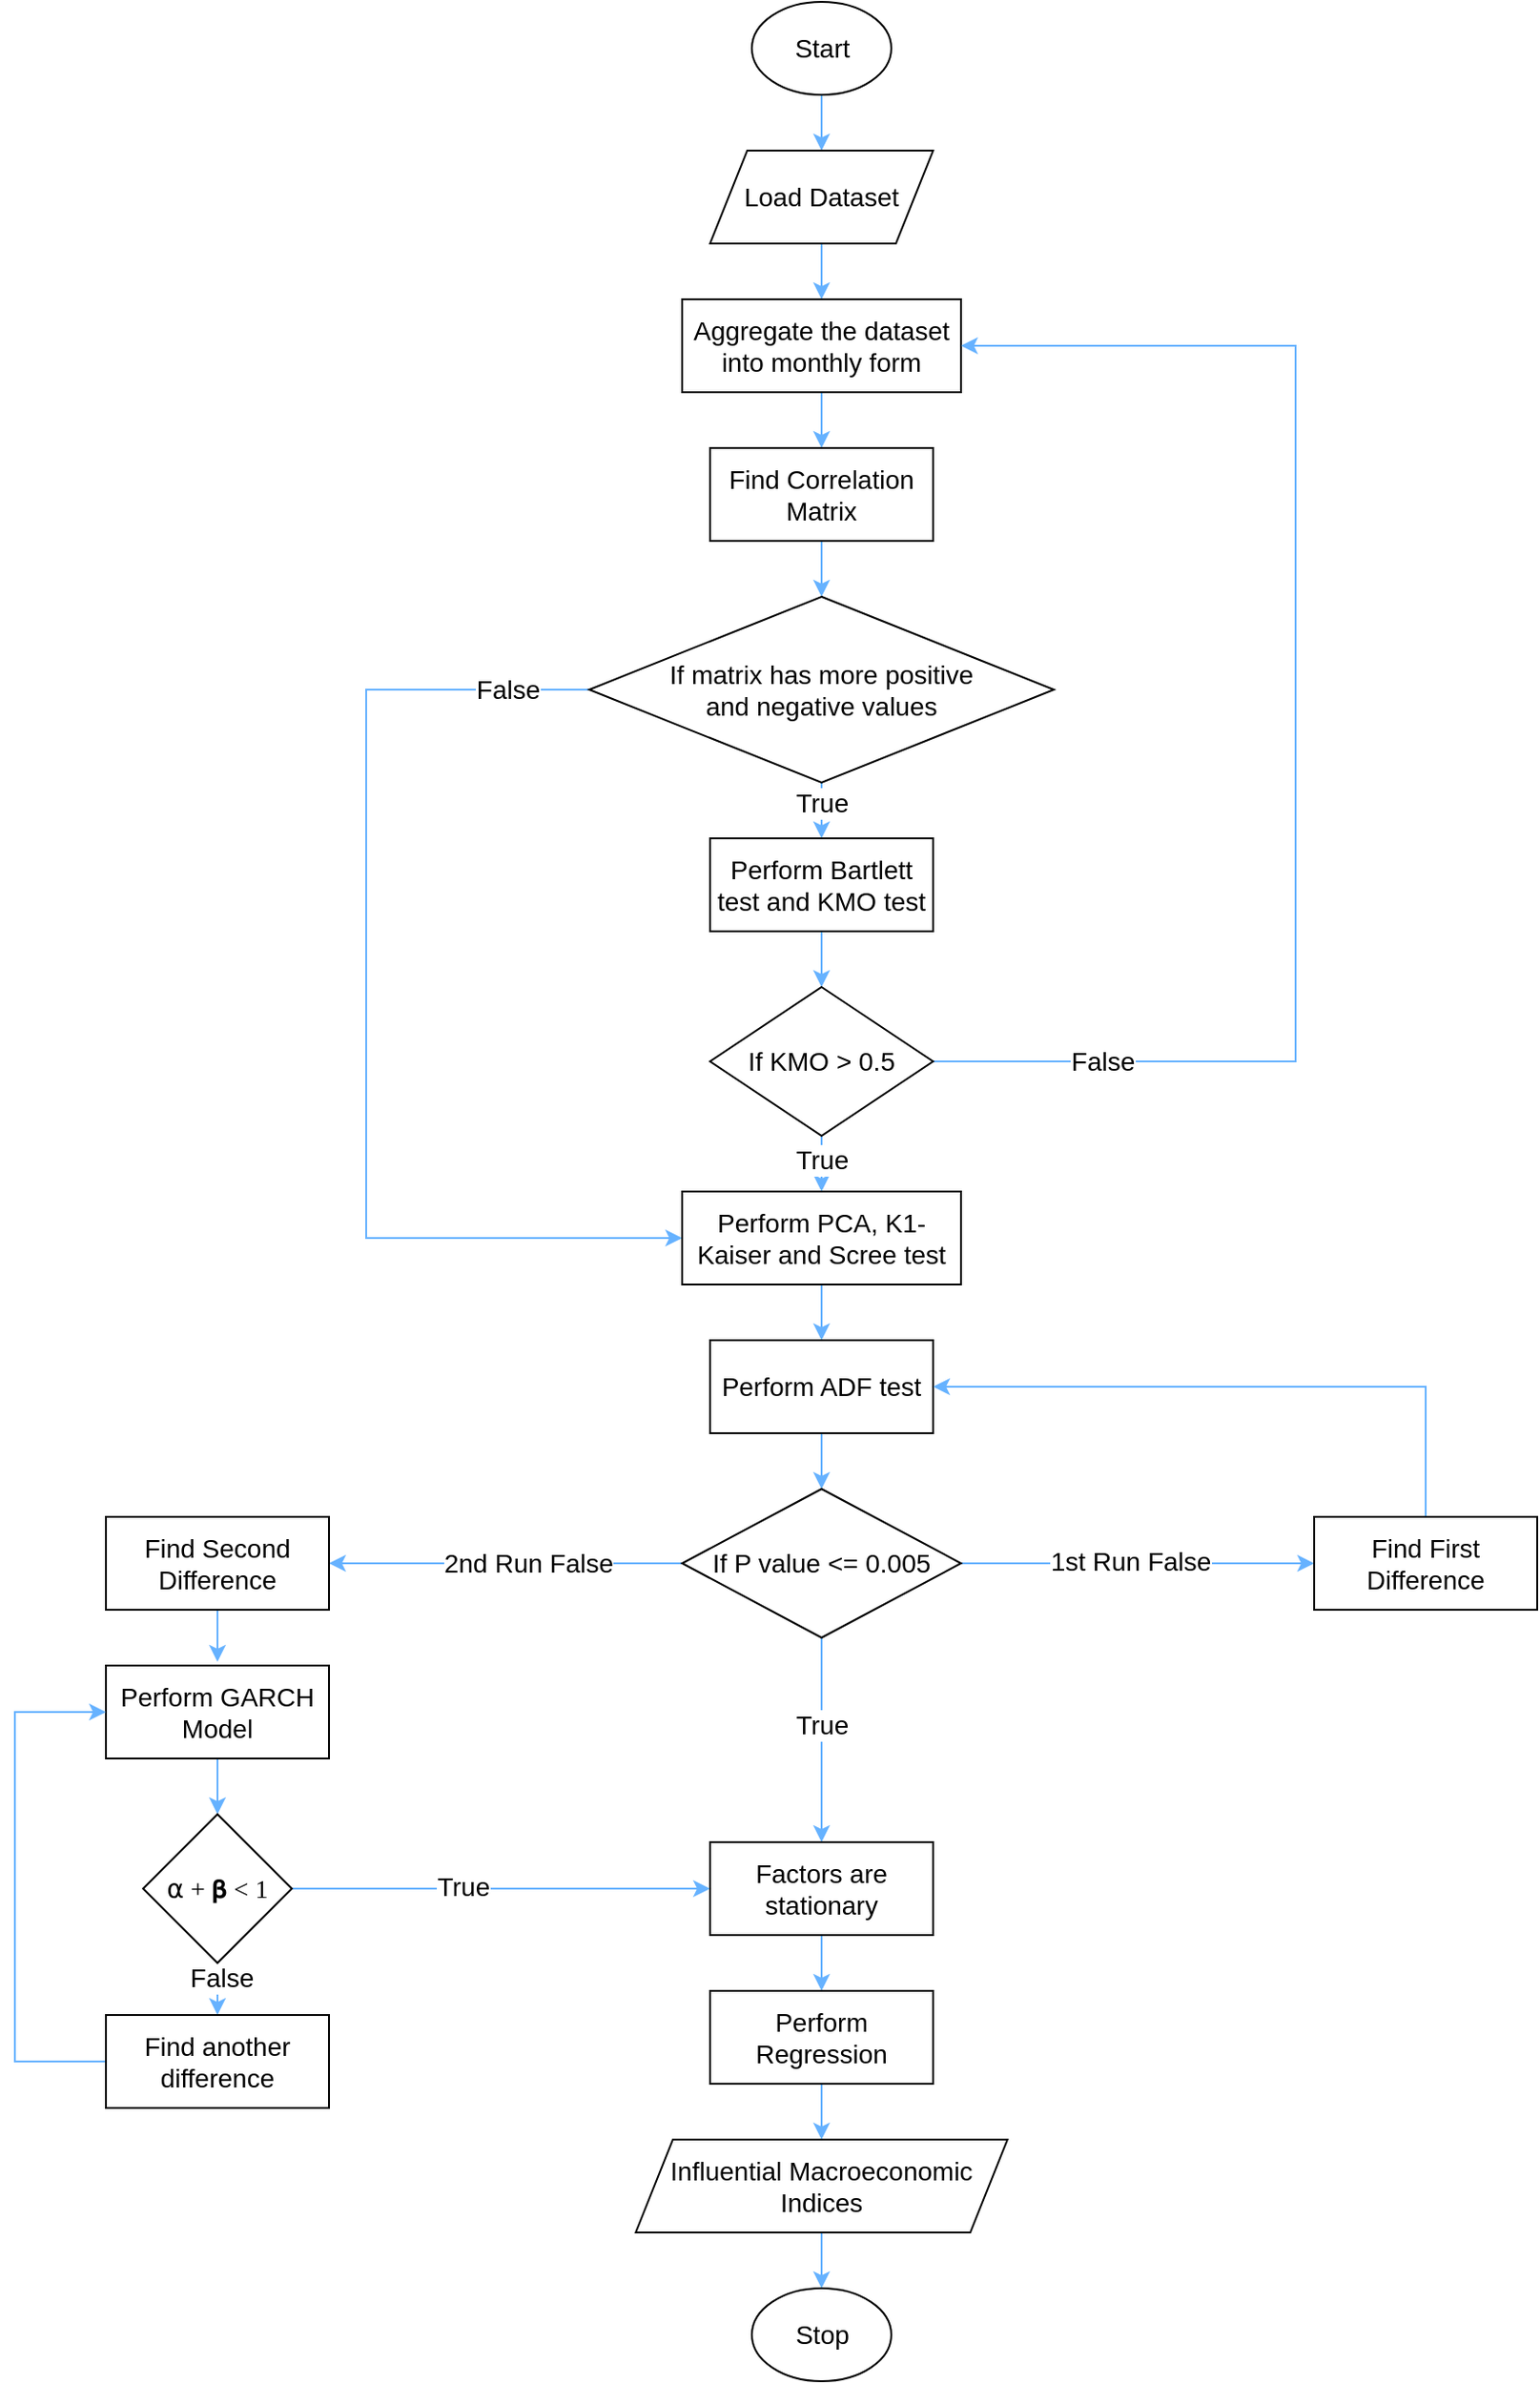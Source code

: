 <mxfile version="20.1.3" type="github"><diagram id="K4SllDyWBe866cMlf7m9" name="Page-1"><mxGraphModel dx="1577" dy="1037" grid="1" gridSize="10" guides="1" tooltips="1" connect="1" arrows="1" fold="1" page="1" pageScale="1" pageWidth="1169" pageHeight="1654" math="0" shadow="0"><root><mxCell id="0"/><mxCell id="1" parent="0"/><mxCell id="gdKUg1x8Pc7YjSa4p0e4-49" style="edgeStyle=orthogonalEdgeStyle;rounded=0;orthogonalLoop=1;jettySize=auto;html=1;entryX=0.5;entryY=0;entryDx=0;entryDy=0;fontSize=14;strokeColor=#66B2FF;" edge="1" parent="1" source="gdKUg1x8Pc7YjSa4p0e4-1" target="gdKUg1x8Pc7YjSa4p0e4-2"><mxGeometry relative="1" as="geometry"/></mxCell><mxCell id="gdKUg1x8Pc7YjSa4p0e4-1" value="Start" style="ellipse;whiteSpace=wrap;html=1;fontSize=14;" vertex="1" parent="1"><mxGeometry x="571.5" y="187" width="75" height="50" as="geometry"/></mxCell><mxCell id="gdKUg1x8Pc7YjSa4p0e4-4" value="" style="edgeStyle=orthogonalEdgeStyle;rounded=0;orthogonalLoop=1;jettySize=auto;html=1;fontSize=14;strokeColor=#66B2FF;" edge="1" parent="1" source="gdKUg1x8Pc7YjSa4p0e4-2" target="gdKUg1x8Pc7YjSa4p0e4-3"><mxGeometry relative="1" as="geometry"/></mxCell><mxCell id="gdKUg1x8Pc7YjSa4p0e4-2" value="Load Dataset" style="shape=parallelogram;perimeter=parallelogramPerimeter;whiteSpace=wrap;html=1;fixedSize=1;fontSize=14;" vertex="1" parent="1"><mxGeometry x="549" y="267" width="120" height="50" as="geometry"/></mxCell><mxCell id="gdKUg1x8Pc7YjSa4p0e4-48" style="edgeStyle=orthogonalEdgeStyle;rounded=0;orthogonalLoop=1;jettySize=auto;html=1;entryX=0.5;entryY=0;entryDx=0;entryDy=0;fontSize=14;strokeColor=#66B2FF;" edge="1" parent="1" source="gdKUg1x8Pc7YjSa4p0e4-3" target="gdKUg1x8Pc7YjSa4p0e4-5"><mxGeometry relative="1" as="geometry"/></mxCell><mxCell id="gdKUg1x8Pc7YjSa4p0e4-3" value="Aggregate the dataset into monthly form" style="rounded=0;whiteSpace=wrap;html=1;fontSize=14;" vertex="1" parent="1"><mxGeometry x="534" y="347" width="150" height="50" as="geometry"/></mxCell><mxCell id="gdKUg1x8Pc7YjSa4p0e4-47" style="edgeStyle=orthogonalEdgeStyle;rounded=0;orthogonalLoop=1;jettySize=auto;html=1;entryX=0.5;entryY=0;entryDx=0;entryDy=0;fontSize=14;strokeColor=#66B2FF;" edge="1" parent="1" source="gdKUg1x8Pc7YjSa4p0e4-5" target="gdKUg1x8Pc7YjSa4p0e4-6"><mxGeometry relative="1" as="geometry"/></mxCell><mxCell id="gdKUg1x8Pc7YjSa4p0e4-5" value="Find Correlation Matrix" style="rounded=0;whiteSpace=wrap;html=1;fontSize=14;" vertex="1" parent="1"><mxGeometry x="549" y="427" width="120" height="50" as="geometry"/></mxCell><mxCell id="gdKUg1x8Pc7YjSa4p0e4-46" style="edgeStyle=orthogonalEdgeStyle;rounded=0;orthogonalLoop=1;jettySize=auto;html=1;entryX=0.5;entryY=0;entryDx=0;entryDy=0;fontSize=14;strokeColor=#66B2FF;" edge="1" parent="1" source="gdKUg1x8Pc7YjSa4p0e4-6" target="gdKUg1x8Pc7YjSa4p0e4-7"><mxGeometry relative="1" as="geometry"/></mxCell><mxCell id="gdKUg1x8Pc7YjSa4p0e4-60" value="True" style="edgeLabel;html=1;align=center;verticalAlign=middle;resizable=0;points=[];fontSize=14;" vertex="1" connectable="0" parent="gdKUg1x8Pc7YjSa4p0e4-46"><mxGeometry x="0.24" y="1" relative="1" as="geometry"><mxPoint x="-1" as="offset"/></mxGeometry></mxCell><mxCell id="gdKUg1x8Pc7YjSa4p0e4-52" style="edgeStyle=orthogonalEdgeStyle;rounded=0;orthogonalLoop=1;jettySize=auto;html=1;entryX=0;entryY=0.5;entryDx=0;entryDy=0;fontSize=14;strokeColor=#66B2FF;" edge="1" parent="1" source="gdKUg1x8Pc7YjSa4p0e4-6" target="gdKUg1x8Pc7YjSa4p0e4-9"><mxGeometry relative="1" as="geometry"><Array as="points"><mxPoint x="364" y="557"/><mxPoint x="364" y="852"/></Array></mxGeometry></mxCell><mxCell id="gdKUg1x8Pc7YjSa4p0e4-59" value="False" style="edgeLabel;html=1;align=center;verticalAlign=middle;resizable=0;points=[];fontSize=14;" vertex="1" connectable="0" parent="gdKUg1x8Pc7YjSa4p0e4-52"><mxGeometry x="-0.85" relative="1" as="geometry"><mxPoint as="offset"/></mxGeometry></mxCell><mxCell id="gdKUg1x8Pc7YjSa4p0e4-6" value="If matrix has more positive &lt;br&gt;and negative values" style="rhombus;whiteSpace=wrap;html=1;fontSize=14;align=center;" vertex="1" parent="1"><mxGeometry x="484" y="507" width="250" height="100" as="geometry"/></mxCell><mxCell id="gdKUg1x8Pc7YjSa4p0e4-45" style="edgeStyle=orthogonalEdgeStyle;rounded=0;orthogonalLoop=1;jettySize=auto;html=1;entryX=0.5;entryY=0;entryDx=0;entryDy=0;fontSize=14;strokeColor=#66B2FF;" edge="1" parent="1" source="gdKUg1x8Pc7YjSa4p0e4-7" target="gdKUg1x8Pc7YjSa4p0e4-8"><mxGeometry relative="1" as="geometry"/></mxCell><mxCell id="gdKUg1x8Pc7YjSa4p0e4-7" value="Perform Bartlett test and KMO test" style="rounded=0;whiteSpace=wrap;html=1;fontSize=14;" vertex="1" parent="1"><mxGeometry x="549" y="637" width="120" height="50" as="geometry"/></mxCell><mxCell id="gdKUg1x8Pc7YjSa4p0e4-44" style="edgeStyle=orthogonalEdgeStyle;rounded=0;orthogonalLoop=1;jettySize=auto;html=1;entryX=0.5;entryY=0;entryDx=0;entryDy=0;fontSize=14;strokeColor=#66B2FF;" edge="1" parent="1" source="gdKUg1x8Pc7YjSa4p0e4-8" target="gdKUg1x8Pc7YjSa4p0e4-9"><mxGeometry relative="1" as="geometry"/></mxCell><mxCell id="gdKUg1x8Pc7YjSa4p0e4-62" value="True" style="edgeLabel;html=1;align=center;verticalAlign=middle;resizable=0;points=[];fontSize=14;" vertex="1" connectable="0" parent="gdKUg1x8Pc7YjSa4p0e4-44"><mxGeometry x="0.32" y="1" relative="1" as="geometry"><mxPoint x="-1" as="offset"/></mxGeometry></mxCell><mxCell id="gdKUg1x8Pc7YjSa4p0e4-54" style="edgeStyle=orthogonalEdgeStyle;rounded=0;orthogonalLoop=1;jettySize=auto;html=1;entryX=1;entryY=0.5;entryDx=0;entryDy=0;fontSize=14;strokeColor=#66B2FF;" edge="1" parent="1" source="gdKUg1x8Pc7YjSa4p0e4-8" target="gdKUg1x8Pc7YjSa4p0e4-3"><mxGeometry relative="1" as="geometry"><Array as="points"><mxPoint x="864" y="757"/><mxPoint x="864" y="372"/></Array></mxGeometry></mxCell><mxCell id="gdKUg1x8Pc7YjSa4p0e4-61" value="False" style="edgeLabel;html=1;align=center;verticalAlign=middle;resizable=0;points=[];fontSize=14;" vertex="1" connectable="0" parent="gdKUg1x8Pc7YjSa4p0e4-54"><mxGeometry x="-0.76" y="-2" relative="1" as="geometry"><mxPoint y="-2" as="offset"/></mxGeometry></mxCell><mxCell id="gdKUg1x8Pc7YjSa4p0e4-8" value="If KMO &amp;gt; 0.5" style="rhombus;whiteSpace=wrap;html=1;fontSize=14;" vertex="1" parent="1"><mxGeometry x="549" y="717" width="120" height="80" as="geometry"/></mxCell><mxCell id="gdKUg1x8Pc7YjSa4p0e4-43" style="edgeStyle=orthogonalEdgeStyle;rounded=0;orthogonalLoop=1;jettySize=auto;html=1;entryX=0.5;entryY=0;entryDx=0;entryDy=0;fontSize=14;strokeColor=#66B2FF;" edge="1" parent="1" source="gdKUg1x8Pc7YjSa4p0e4-9" target="gdKUg1x8Pc7YjSa4p0e4-10"><mxGeometry relative="1" as="geometry"/></mxCell><mxCell id="gdKUg1x8Pc7YjSa4p0e4-9" value="Perform PCA, K1-Kaiser and Scree test" style="rounded=0;whiteSpace=wrap;html=1;fontSize=14;" vertex="1" parent="1"><mxGeometry x="534" y="827" width="150" height="50" as="geometry"/></mxCell><mxCell id="gdKUg1x8Pc7YjSa4p0e4-42" style="edgeStyle=orthogonalEdgeStyle;rounded=0;orthogonalLoop=1;jettySize=auto;html=1;entryX=0.5;entryY=0;entryDx=0;entryDy=0;fontSize=14;strokeColor=#66B2FF;" edge="1" parent="1" source="gdKUg1x8Pc7YjSa4p0e4-10" target="gdKUg1x8Pc7YjSa4p0e4-11"><mxGeometry relative="1" as="geometry"/></mxCell><mxCell id="gdKUg1x8Pc7YjSa4p0e4-10" value="Perform ADF test" style="rounded=0;whiteSpace=wrap;html=1;fontSize=14;" vertex="1" parent="1"><mxGeometry x="549" y="907" width="120" height="50" as="geometry"/></mxCell><mxCell id="gdKUg1x8Pc7YjSa4p0e4-21" style="edgeStyle=orthogonalEdgeStyle;rounded=0;orthogonalLoop=1;jettySize=auto;html=1;entryX=1;entryY=0.5;entryDx=0;entryDy=0;fontSize=14;strokeColor=#66B2FF;" edge="1" parent="1" source="gdKUg1x8Pc7YjSa4p0e4-11" target="gdKUg1x8Pc7YjSa4p0e4-16"><mxGeometry relative="1" as="geometry"/></mxCell><mxCell id="gdKUg1x8Pc7YjSa4p0e4-64" value="2nd Run False" style="edgeLabel;html=1;align=center;verticalAlign=middle;resizable=0;points=[];fontSize=14;" vertex="1" connectable="0" parent="gdKUg1x8Pc7YjSa4p0e4-21"><mxGeometry x="-0.126" y="2" relative="1" as="geometry"><mxPoint y="-2" as="offset"/></mxGeometry></mxCell><mxCell id="gdKUg1x8Pc7YjSa4p0e4-40" style="edgeStyle=orthogonalEdgeStyle;rounded=0;orthogonalLoop=1;jettySize=auto;html=1;entryX=0;entryY=0.5;entryDx=0;entryDy=0;fontSize=14;strokeColor=#66B2FF;" edge="1" parent="1" source="gdKUg1x8Pc7YjSa4p0e4-11" target="gdKUg1x8Pc7YjSa4p0e4-20"><mxGeometry relative="1" as="geometry"/></mxCell><mxCell id="gdKUg1x8Pc7YjSa4p0e4-63" value="1st Run False" style="edgeLabel;html=1;align=center;verticalAlign=middle;resizable=0;points=[];fontSize=14;" vertex="1" connectable="0" parent="gdKUg1x8Pc7YjSa4p0e4-40"><mxGeometry x="-0.042" y="1" relative="1" as="geometry"><mxPoint as="offset"/></mxGeometry></mxCell><mxCell id="gdKUg1x8Pc7YjSa4p0e4-50" style="edgeStyle=orthogonalEdgeStyle;rounded=0;orthogonalLoop=1;jettySize=auto;html=1;entryX=0.5;entryY=0;entryDx=0;entryDy=0;fontSize=14;strokeColor=#66B2FF;" edge="1" parent="1" source="gdKUg1x8Pc7YjSa4p0e4-11" target="gdKUg1x8Pc7YjSa4p0e4-12"><mxGeometry relative="1" as="geometry"/></mxCell><mxCell id="gdKUg1x8Pc7YjSa4p0e4-65" value="True" style="edgeLabel;html=1;align=center;verticalAlign=middle;resizable=0;points=[];fontSize=14;" vertex="1" connectable="0" parent="gdKUg1x8Pc7YjSa4p0e4-50"><mxGeometry x="-0.145" y="1" relative="1" as="geometry"><mxPoint x="-1" as="offset"/></mxGeometry></mxCell><mxCell id="gdKUg1x8Pc7YjSa4p0e4-11" value="If P value &amp;lt;= 0.005" style="rhombus;whiteSpace=wrap;html=1;fontSize=14;" vertex="1" parent="1"><mxGeometry x="534" y="987" width="150" height="80" as="geometry"/></mxCell><mxCell id="gdKUg1x8Pc7YjSa4p0e4-37" style="edgeStyle=orthogonalEdgeStyle;rounded=0;orthogonalLoop=1;jettySize=auto;html=1;entryX=0.5;entryY=0;entryDx=0;entryDy=0;fontSize=14;strokeColor=#66B2FF;" edge="1" parent="1" source="gdKUg1x8Pc7YjSa4p0e4-12" target="gdKUg1x8Pc7YjSa4p0e4-13"><mxGeometry relative="1" as="geometry"/></mxCell><mxCell id="gdKUg1x8Pc7YjSa4p0e4-12" value="Factors are stationary" style="rounded=0;whiteSpace=wrap;html=1;fontSize=14;" vertex="1" parent="1"><mxGeometry x="549" y="1177" width="120" height="50" as="geometry"/></mxCell><mxCell id="gdKUg1x8Pc7YjSa4p0e4-38" style="edgeStyle=orthogonalEdgeStyle;rounded=0;orthogonalLoop=1;jettySize=auto;html=1;entryX=0.5;entryY=0;entryDx=0;entryDy=0;fontSize=14;strokeColor=#66B2FF;" edge="1" parent="1" source="gdKUg1x8Pc7YjSa4p0e4-13" target="gdKUg1x8Pc7YjSa4p0e4-14"><mxGeometry relative="1" as="geometry"/></mxCell><mxCell id="gdKUg1x8Pc7YjSa4p0e4-13" value="Perform Regression" style="rounded=0;whiteSpace=wrap;html=1;fontSize=14;" vertex="1" parent="1"><mxGeometry x="549" y="1257" width="120" height="50" as="geometry"/></mxCell><mxCell id="gdKUg1x8Pc7YjSa4p0e4-39" style="edgeStyle=orthogonalEdgeStyle;rounded=0;orthogonalLoop=1;jettySize=auto;html=1;entryX=0.5;entryY=0;entryDx=0;entryDy=0;fontSize=14;strokeColor=#66B2FF;" edge="1" parent="1" source="gdKUg1x8Pc7YjSa4p0e4-14" target="gdKUg1x8Pc7YjSa4p0e4-15"><mxGeometry relative="1" as="geometry"/></mxCell><mxCell id="gdKUg1x8Pc7YjSa4p0e4-14" value="Influential Macroeconomic Indices" style="shape=parallelogram;perimeter=parallelogramPerimeter;whiteSpace=wrap;html=1;fixedSize=1;fontSize=14;" vertex="1" parent="1"><mxGeometry x="509" y="1337" width="200" height="50" as="geometry"/></mxCell><mxCell id="gdKUg1x8Pc7YjSa4p0e4-15" value="Stop" style="ellipse;whiteSpace=wrap;html=1;fontSize=14;" vertex="1" parent="1"><mxGeometry x="571.5" y="1417" width="75" height="50" as="geometry"/></mxCell><mxCell id="gdKUg1x8Pc7YjSa4p0e4-41" style="edgeStyle=orthogonalEdgeStyle;rounded=0;orthogonalLoop=1;jettySize=auto;html=1;fontSize=14;strokeColor=#66B2FF;" edge="1" parent="1" source="gdKUg1x8Pc7YjSa4p0e4-16"><mxGeometry relative="1" as="geometry"><mxPoint x="284" y="1080" as="targetPoint"/></mxGeometry></mxCell><mxCell id="gdKUg1x8Pc7YjSa4p0e4-16" value="Find Second Difference" style="rounded=0;whiteSpace=wrap;html=1;fontSize=14;" vertex="1" parent="1"><mxGeometry x="224" y="1002" width="120" height="50" as="geometry"/></mxCell><mxCell id="gdKUg1x8Pc7YjSa4p0e4-23" value="" style="edgeStyle=orthogonalEdgeStyle;rounded=0;orthogonalLoop=1;jettySize=auto;html=1;fontSize=14;strokeColor=#66B2FF;" edge="1" parent="1" source="gdKUg1x8Pc7YjSa4p0e4-17" target="gdKUg1x8Pc7YjSa4p0e4-18"><mxGeometry relative="1" as="geometry"/></mxCell><mxCell id="gdKUg1x8Pc7YjSa4p0e4-17" value="Perform GARCH Model" style="rounded=0;whiteSpace=wrap;html=1;fontSize=14;" vertex="1" parent="1"><mxGeometry x="224" y="1082" width="120" height="50" as="geometry"/></mxCell><mxCell id="gdKUg1x8Pc7YjSa4p0e4-24" value="" style="edgeStyle=orthogonalEdgeStyle;rounded=0;orthogonalLoop=1;jettySize=auto;html=1;fontSize=14;strokeColor=#66B2FF;" edge="1" parent="1" source="gdKUg1x8Pc7YjSa4p0e4-18" target="gdKUg1x8Pc7YjSa4p0e4-19"><mxGeometry relative="1" as="geometry"/></mxCell><mxCell id="gdKUg1x8Pc7YjSa4p0e4-67" value="False" style="edgeLabel;html=1;align=center;verticalAlign=middle;resizable=0;points=[];fontSize=14;" vertex="1" connectable="0" parent="gdKUg1x8Pc7YjSa4p0e4-24"><mxGeometry x="0.231" y="2" relative="1" as="geometry"><mxPoint as="offset"/></mxGeometry></mxCell><mxCell id="gdKUg1x8Pc7YjSa4p0e4-25" style="edgeStyle=orthogonalEdgeStyle;rounded=0;orthogonalLoop=1;jettySize=auto;html=1;fontSize=14;strokeColor=#66B2FF;" edge="1" parent="1" source="gdKUg1x8Pc7YjSa4p0e4-18" target="gdKUg1x8Pc7YjSa4p0e4-12"><mxGeometry relative="1" as="geometry"/></mxCell><mxCell id="gdKUg1x8Pc7YjSa4p0e4-66" value="True" style="edgeLabel;html=1;align=center;verticalAlign=middle;resizable=0;points=[];fontSize=14;" vertex="1" connectable="0" parent="gdKUg1x8Pc7YjSa4p0e4-25"><mxGeometry x="-0.182" y="1" relative="1" as="geometry"><mxPoint as="offset"/></mxGeometry></mxCell><mxCell id="gdKUg1x8Pc7YjSa4p0e4-18" value="&lt;span style=&quot;text-align: start;&quot; id=&quot;docs-internal-guid-f7596475-7fff-9a4c-d4e9-b0a9f492e0af&quot;&gt;&lt;p style=&quot;line-height: 1.2; text-align: center; margin-top: 0pt; margin-bottom: 0pt;&quot; dir=&quot;ltr&quot;&gt;&lt;span style=&quot;font-family: &amp;quot;Times New Roman&amp;quot;; font-variant-ligatures: normal; font-variant-east-asian: normal; font-variant-position: normal; vertical-align: baseline;&quot;&gt;&lt;font style=&quot;font-size: 14px;&quot;&gt;⍺ + 𝛃 &amp;lt; 1&lt;/font&gt;&lt;/span&gt;&lt;/p&gt;&lt;/span&gt;" style="rhombus;whiteSpace=wrap;html=1;fontSize=14;" vertex="1" parent="1"><mxGeometry x="244" y="1162" width="80" height="80" as="geometry"/></mxCell><mxCell id="gdKUg1x8Pc7YjSa4p0e4-55" style="edgeStyle=orthogonalEdgeStyle;rounded=0;orthogonalLoop=1;jettySize=auto;html=1;entryX=0;entryY=0.5;entryDx=0;entryDy=0;fontSize=14;strokeColor=#66B2FF;" edge="1" parent="1" source="gdKUg1x8Pc7YjSa4p0e4-19" target="gdKUg1x8Pc7YjSa4p0e4-17"><mxGeometry relative="1" as="geometry"><Array as="points"><mxPoint x="175" y="1295"/><mxPoint x="175" y="1107"/></Array></mxGeometry></mxCell><mxCell id="gdKUg1x8Pc7YjSa4p0e4-19" value="Find another difference" style="rounded=0;whiteSpace=wrap;html=1;fontSize=14;" vertex="1" parent="1"><mxGeometry x="224" y="1270" width="120" height="50" as="geometry"/></mxCell><mxCell id="gdKUg1x8Pc7YjSa4p0e4-51" style="edgeStyle=orthogonalEdgeStyle;rounded=0;orthogonalLoop=1;jettySize=auto;html=1;entryX=1;entryY=0.5;entryDx=0;entryDy=0;fontSize=14;strokeColor=#66B2FF;" edge="1" parent="1" source="gdKUg1x8Pc7YjSa4p0e4-20" target="gdKUg1x8Pc7YjSa4p0e4-10"><mxGeometry relative="1" as="geometry"><Array as="points"><mxPoint x="934" y="932"/></Array></mxGeometry></mxCell><mxCell id="gdKUg1x8Pc7YjSa4p0e4-20" value="Find First Difference" style="rounded=0;whiteSpace=wrap;html=1;fontSize=14;" vertex="1" parent="1"><mxGeometry x="874" y="1002" width="120" height="50" as="geometry"/></mxCell></root></mxGraphModel></diagram></mxfile>